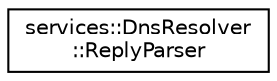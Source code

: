 digraph "Graphical Class Hierarchy"
{
 // INTERACTIVE_SVG=YES
  edge [fontname="Helvetica",fontsize="10",labelfontname="Helvetica",labelfontsize="10"];
  node [fontname="Helvetica",fontsize="10",shape=record];
  rankdir="LR";
  Node0 [label="services::DnsResolver\l::ReplyParser",height=0.2,width=0.4,color="black", fillcolor="white", style="filled",URL="$d5/d9a/classservices_1_1_dns_resolver_1_1_reply_parser.html"];
}
